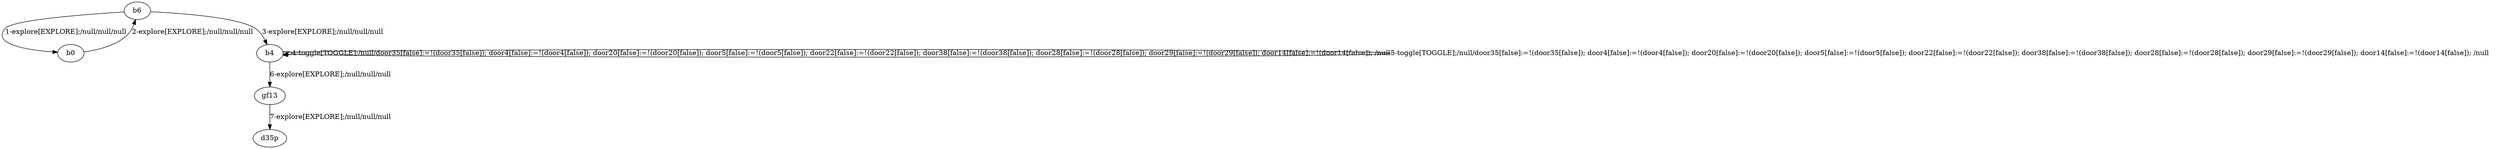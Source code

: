 # Total number of goals covered by this test: 4
# b4 --> gf13
# gf13 --> d35p
# b6 --> b4
# b4 --> b4

digraph g {
"b6" -> "b0" [label = "1-explore[EXPLORE];/null/null/null"];
"b0" -> "b6" [label = "2-explore[EXPLORE];/null/null/null"];
"b6" -> "b4" [label = "3-explore[EXPLORE];/null/null/null"];
"b4" -> "b4" [label = "4-toggle[TOGGLE];/null/door35[false]:=!(door35[false]); door4[false]:=!(door4[false]); door20[false]:=!(door20[false]); door5[false]:=!(door5[false]); door22[false]:=!(door22[false]); door38[false]:=!(door38[false]); door28[false]:=!(door28[false]); door29[false]:=!(door29[false]); door14[false]:=!(door14[false]); /null"];
"b4" -> "b4" [label = "5-toggle[TOGGLE];/null/door35[false]:=!(door35[false]); door4[false]:=!(door4[false]); door20[false]:=!(door20[false]); door5[false]:=!(door5[false]); door22[false]:=!(door22[false]); door38[false]:=!(door38[false]); door28[false]:=!(door28[false]); door29[false]:=!(door29[false]); door14[false]:=!(door14[false]); /null"];
"b4" -> "gf13" [label = "6-explore[EXPLORE];/null/null/null"];
"gf13" -> "d35p" [label = "7-explore[EXPLORE];/null/null/null"];
}